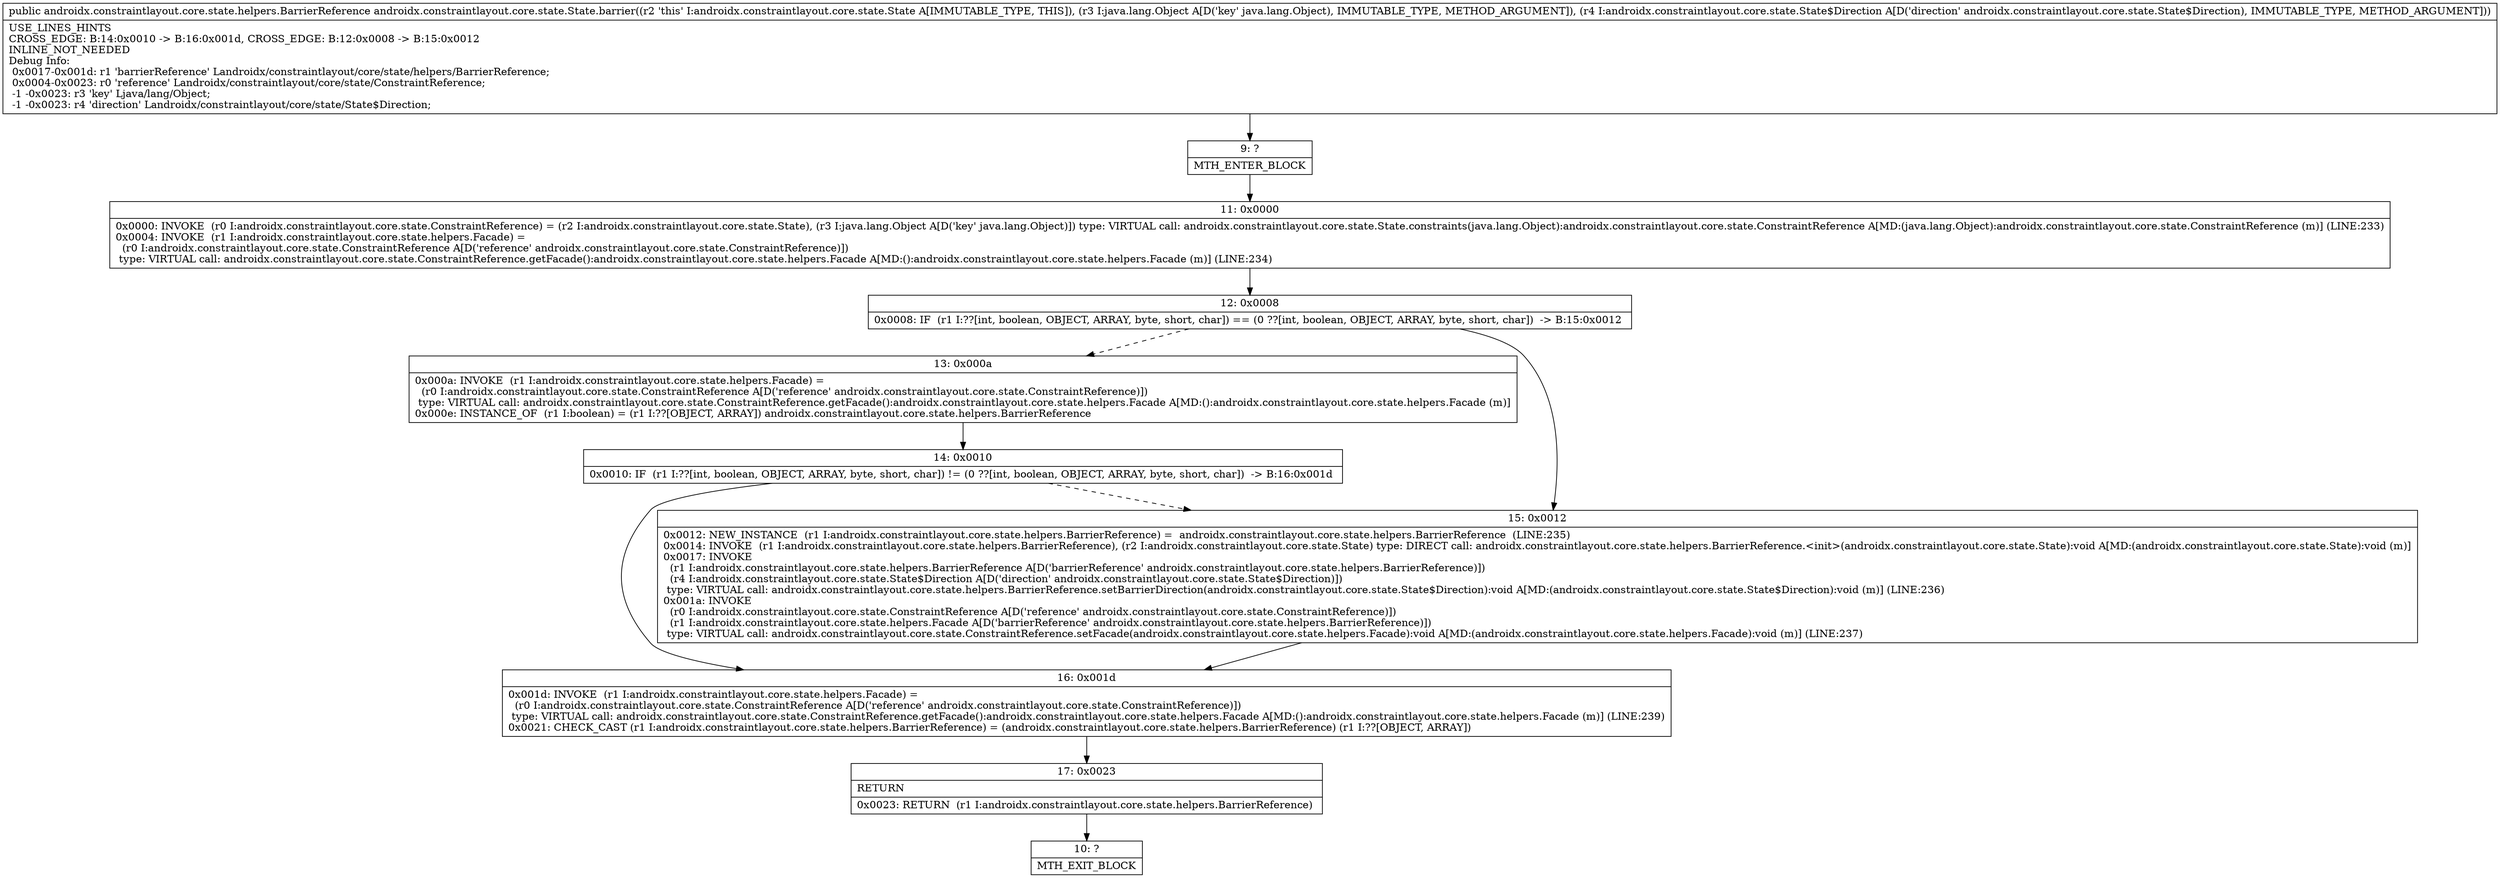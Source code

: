 digraph "CFG forandroidx.constraintlayout.core.state.State.barrier(Ljava\/lang\/Object;Landroidx\/constraintlayout\/core\/state\/State$Direction;)Landroidx\/constraintlayout\/core\/state\/helpers\/BarrierReference;" {
Node_9 [shape=record,label="{9\:\ ?|MTH_ENTER_BLOCK\l}"];
Node_11 [shape=record,label="{11\:\ 0x0000|0x0000: INVOKE  (r0 I:androidx.constraintlayout.core.state.ConstraintReference) = (r2 I:androidx.constraintlayout.core.state.State), (r3 I:java.lang.Object A[D('key' java.lang.Object)]) type: VIRTUAL call: androidx.constraintlayout.core.state.State.constraints(java.lang.Object):androidx.constraintlayout.core.state.ConstraintReference A[MD:(java.lang.Object):androidx.constraintlayout.core.state.ConstraintReference (m)] (LINE:233)\l0x0004: INVOKE  (r1 I:androidx.constraintlayout.core.state.helpers.Facade) = \l  (r0 I:androidx.constraintlayout.core.state.ConstraintReference A[D('reference' androidx.constraintlayout.core.state.ConstraintReference)])\l type: VIRTUAL call: androidx.constraintlayout.core.state.ConstraintReference.getFacade():androidx.constraintlayout.core.state.helpers.Facade A[MD:():androidx.constraintlayout.core.state.helpers.Facade (m)] (LINE:234)\l}"];
Node_12 [shape=record,label="{12\:\ 0x0008|0x0008: IF  (r1 I:??[int, boolean, OBJECT, ARRAY, byte, short, char]) == (0 ??[int, boolean, OBJECT, ARRAY, byte, short, char])  \-\> B:15:0x0012 \l}"];
Node_13 [shape=record,label="{13\:\ 0x000a|0x000a: INVOKE  (r1 I:androidx.constraintlayout.core.state.helpers.Facade) = \l  (r0 I:androidx.constraintlayout.core.state.ConstraintReference A[D('reference' androidx.constraintlayout.core.state.ConstraintReference)])\l type: VIRTUAL call: androidx.constraintlayout.core.state.ConstraintReference.getFacade():androidx.constraintlayout.core.state.helpers.Facade A[MD:():androidx.constraintlayout.core.state.helpers.Facade (m)]\l0x000e: INSTANCE_OF  (r1 I:boolean) = (r1 I:??[OBJECT, ARRAY]) androidx.constraintlayout.core.state.helpers.BarrierReference \l}"];
Node_14 [shape=record,label="{14\:\ 0x0010|0x0010: IF  (r1 I:??[int, boolean, OBJECT, ARRAY, byte, short, char]) != (0 ??[int, boolean, OBJECT, ARRAY, byte, short, char])  \-\> B:16:0x001d \l}"];
Node_16 [shape=record,label="{16\:\ 0x001d|0x001d: INVOKE  (r1 I:androidx.constraintlayout.core.state.helpers.Facade) = \l  (r0 I:androidx.constraintlayout.core.state.ConstraintReference A[D('reference' androidx.constraintlayout.core.state.ConstraintReference)])\l type: VIRTUAL call: androidx.constraintlayout.core.state.ConstraintReference.getFacade():androidx.constraintlayout.core.state.helpers.Facade A[MD:():androidx.constraintlayout.core.state.helpers.Facade (m)] (LINE:239)\l0x0021: CHECK_CAST (r1 I:androidx.constraintlayout.core.state.helpers.BarrierReference) = (androidx.constraintlayout.core.state.helpers.BarrierReference) (r1 I:??[OBJECT, ARRAY]) \l}"];
Node_17 [shape=record,label="{17\:\ 0x0023|RETURN\l|0x0023: RETURN  (r1 I:androidx.constraintlayout.core.state.helpers.BarrierReference) \l}"];
Node_10 [shape=record,label="{10\:\ ?|MTH_EXIT_BLOCK\l}"];
Node_15 [shape=record,label="{15\:\ 0x0012|0x0012: NEW_INSTANCE  (r1 I:androidx.constraintlayout.core.state.helpers.BarrierReference) =  androidx.constraintlayout.core.state.helpers.BarrierReference  (LINE:235)\l0x0014: INVOKE  (r1 I:androidx.constraintlayout.core.state.helpers.BarrierReference), (r2 I:androidx.constraintlayout.core.state.State) type: DIRECT call: androidx.constraintlayout.core.state.helpers.BarrierReference.\<init\>(androidx.constraintlayout.core.state.State):void A[MD:(androidx.constraintlayout.core.state.State):void (m)]\l0x0017: INVOKE  \l  (r1 I:androidx.constraintlayout.core.state.helpers.BarrierReference A[D('barrierReference' androidx.constraintlayout.core.state.helpers.BarrierReference)])\l  (r4 I:androidx.constraintlayout.core.state.State$Direction A[D('direction' androidx.constraintlayout.core.state.State$Direction)])\l type: VIRTUAL call: androidx.constraintlayout.core.state.helpers.BarrierReference.setBarrierDirection(androidx.constraintlayout.core.state.State$Direction):void A[MD:(androidx.constraintlayout.core.state.State$Direction):void (m)] (LINE:236)\l0x001a: INVOKE  \l  (r0 I:androidx.constraintlayout.core.state.ConstraintReference A[D('reference' androidx.constraintlayout.core.state.ConstraintReference)])\l  (r1 I:androidx.constraintlayout.core.state.helpers.Facade A[D('barrierReference' androidx.constraintlayout.core.state.helpers.BarrierReference)])\l type: VIRTUAL call: androidx.constraintlayout.core.state.ConstraintReference.setFacade(androidx.constraintlayout.core.state.helpers.Facade):void A[MD:(androidx.constraintlayout.core.state.helpers.Facade):void (m)] (LINE:237)\l}"];
MethodNode[shape=record,label="{public androidx.constraintlayout.core.state.helpers.BarrierReference androidx.constraintlayout.core.state.State.barrier((r2 'this' I:androidx.constraintlayout.core.state.State A[IMMUTABLE_TYPE, THIS]), (r3 I:java.lang.Object A[D('key' java.lang.Object), IMMUTABLE_TYPE, METHOD_ARGUMENT]), (r4 I:androidx.constraintlayout.core.state.State$Direction A[D('direction' androidx.constraintlayout.core.state.State$Direction), IMMUTABLE_TYPE, METHOD_ARGUMENT]))  | USE_LINES_HINTS\lCROSS_EDGE: B:14:0x0010 \-\> B:16:0x001d, CROSS_EDGE: B:12:0x0008 \-\> B:15:0x0012\lINLINE_NOT_NEEDED\lDebug Info:\l  0x0017\-0x001d: r1 'barrierReference' Landroidx\/constraintlayout\/core\/state\/helpers\/BarrierReference;\l  0x0004\-0x0023: r0 'reference' Landroidx\/constraintlayout\/core\/state\/ConstraintReference;\l  \-1 \-0x0023: r3 'key' Ljava\/lang\/Object;\l  \-1 \-0x0023: r4 'direction' Landroidx\/constraintlayout\/core\/state\/State$Direction;\l}"];
MethodNode -> Node_9;Node_9 -> Node_11;
Node_11 -> Node_12;
Node_12 -> Node_13[style=dashed];
Node_12 -> Node_15;
Node_13 -> Node_14;
Node_14 -> Node_15[style=dashed];
Node_14 -> Node_16;
Node_16 -> Node_17;
Node_17 -> Node_10;
Node_15 -> Node_16;
}

